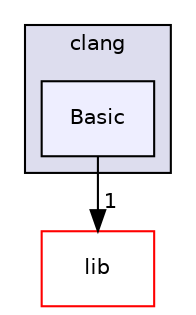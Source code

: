digraph "include/clang/Basic" {
  bgcolor=transparent;
  compound=true
  node [ fontsize="10", fontname="Helvetica"];
  edge [ labelfontsize="10", labelfontname="Helvetica"];
  subgraph clusterdir_7c3366c0dfc05dfe1380b9a1e2bf7190 {
    graph [ bgcolor="#ddddee", pencolor="black", label="clang" fontname="Helvetica", fontsize="10", URL="dir_7c3366c0dfc05dfe1380b9a1e2bf7190.html"]
  dir_a004adf44f176e430fc6c2b869b0fb57 [shape=box, label="Basic", style="filled", fillcolor="#eeeeff", pencolor="black", URL="dir_a004adf44f176e430fc6c2b869b0fb57.html"];
  }
  dir_97aefd0d527b934f1d99a682da8fe6a9 [shape=box label="lib" color="red" URL="dir_97aefd0d527b934f1d99a682da8fe6a9.html"];
  dir_a004adf44f176e430fc6c2b869b0fb57->dir_97aefd0d527b934f1d99a682da8fe6a9 [headlabel="1", labeldistance=1.5 headhref="dir_000014_000022.html"];
}
